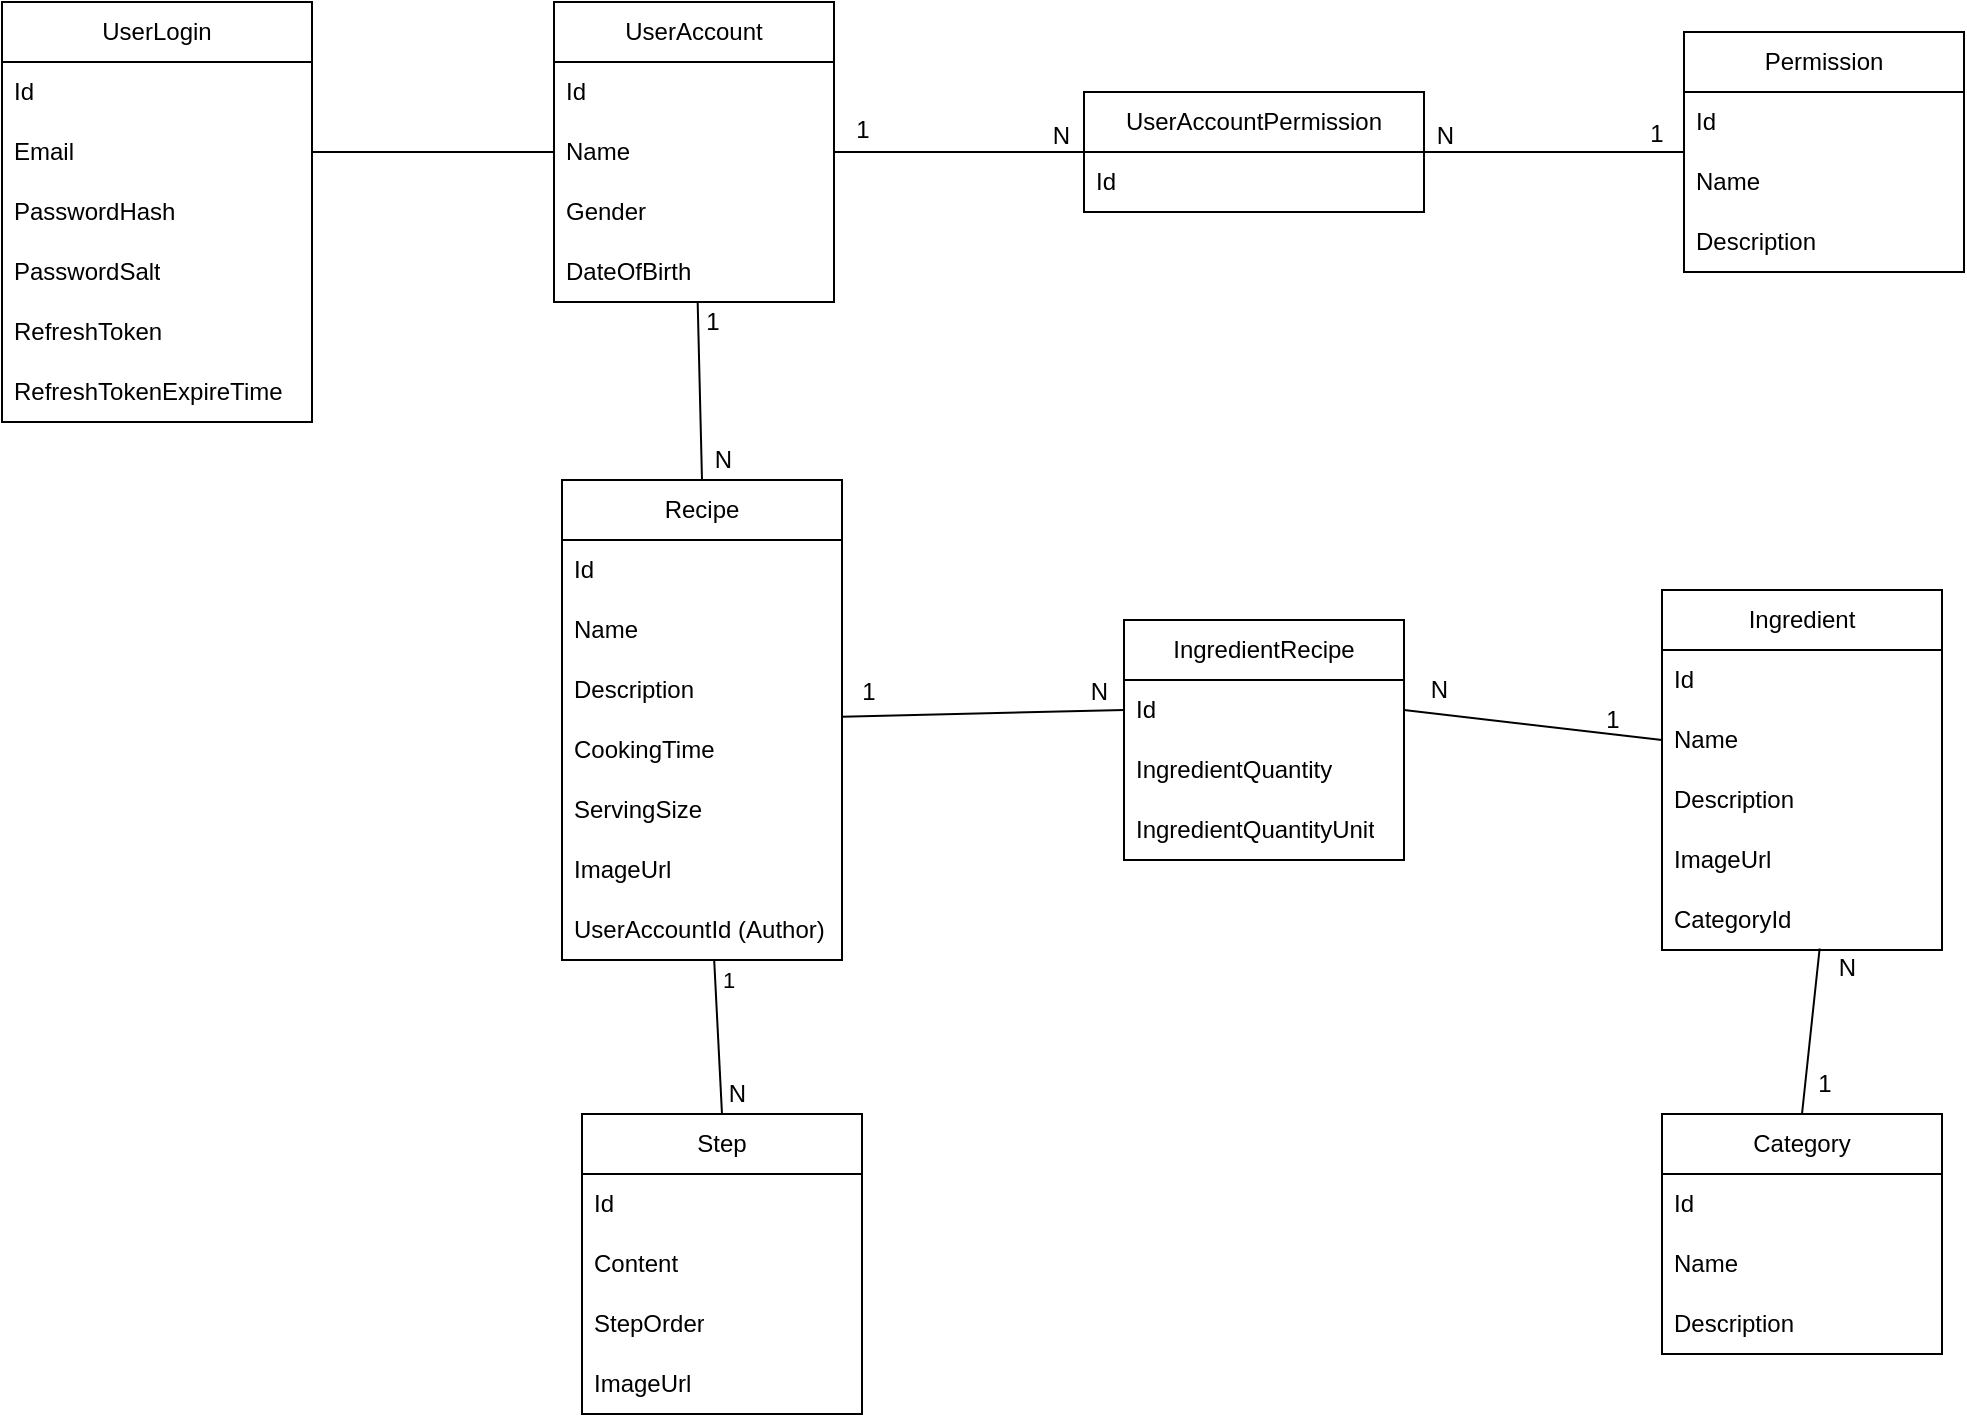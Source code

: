 <mxfile version="24.7.4">
  <diagram name="Page-1" id="Q4H8x3UVQv742gqpCuKe">
    <mxGraphModel dx="2085" dy="1755" grid="1" gridSize="10" guides="1" tooltips="1" connect="1" arrows="1" fold="1" page="1" pageScale="1" pageWidth="850" pageHeight="1100" math="0" shadow="0">
      <root>
        <mxCell id="0" />
        <mxCell id="1" parent="0" />
        <mxCell id="Yaqtqmwa5ixIcnzpUoV--2" value="Ingredient" style="swimlane;fontStyle=0;childLayout=stackLayout;horizontal=1;startSize=30;horizontalStack=0;resizeParent=1;resizeParentMax=0;resizeLast=0;collapsible=1;marginBottom=0;whiteSpace=wrap;html=1;" parent="1" vertex="1">
          <mxGeometry x="560" y="134" width="140" height="180" as="geometry" />
        </mxCell>
        <mxCell id="Yaqtqmwa5ixIcnzpUoV--3" value="Id" style="text;strokeColor=none;fillColor=none;align=left;verticalAlign=middle;spacingLeft=4;spacingRight=4;overflow=hidden;points=[[0,0.5],[1,0.5]];portConstraint=eastwest;rotatable=0;whiteSpace=wrap;html=1;" parent="Yaqtqmwa5ixIcnzpUoV--2" vertex="1">
          <mxGeometry y="30" width="140" height="30" as="geometry" />
        </mxCell>
        <mxCell id="Yaqtqmwa5ixIcnzpUoV--4" value="Name" style="text;strokeColor=none;fillColor=none;align=left;verticalAlign=middle;spacingLeft=4;spacingRight=4;overflow=hidden;points=[[0,0.5],[1,0.5]];portConstraint=eastwest;rotatable=0;whiteSpace=wrap;html=1;" parent="Yaqtqmwa5ixIcnzpUoV--2" vertex="1">
          <mxGeometry y="60" width="140" height="30" as="geometry" />
        </mxCell>
        <mxCell id="Yaqtqmwa5ixIcnzpUoV--5" value="Description" style="text;strokeColor=none;fillColor=none;align=left;verticalAlign=middle;spacingLeft=4;spacingRight=4;overflow=hidden;points=[[0,0.5],[1,0.5]];portConstraint=eastwest;rotatable=0;whiteSpace=wrap;html=1;" parent="Yaqtqmwa5ixIcnzpUoV--2" vertex="1">
          <mxGeometry y="90" width="140" height="30" as="geometry" />
        </mxCell>
        <mxCell id="Yaqtqmwa5ixIcnzpUoV--6" value="ImageUrl" style="text;strokeColor=none;fillColor=none;align=left;verticalAlign=middle;spacingLeft=4;spacingRight=4;overflow=hidden;points=[[0,0.5],[1,0.5]];portConstraint=eastwest;rotatable=0;whiteSpace=wrap;html=1;" parent="Yaqtqmwa5ixIcnzpUoV--2" vertex="1">
          <mxGeometry y="120" width="140" height="30" as="geometry" />
        </mxCell>
        <mxCell id="qhwGtVTXp7jjjUZzAFPc-24" value="CategoryId" style="text;strokeColor=none;fillColor=none;align=left;verticalAlign=middle;spacingLeft=4;spacingRight=4;overflow=hidden;points=[[0,0.5],[1,0.5]];portConstraint=eastwest;rotatable=0;whiteSpace=wrap;html=1;" vertex="1" parent="Yaqtqmwa5ixIcnzpUoV--2">
          <mxGeometry y="150" width="140" height="30" as="geometry" />
        </mxCell>
        <mxCell id="Yaqtqmwa5ixIcnzpUoV--8" value="Recipe" style="swimlane;fontStyle=0;childLayout=stackLayout;horizontal=1;startSize=30;horizontalStack=0;resizeParent=1;resizeParentMax=0;resizeLast=0;collapsible=1;marginBottom=0;whiteSpace=wrap;html=1;" parent="1" vertex="1">
          <mxGeometry x="10" y="79" width="140" height="240" as="geometry" />
        </mxCell>
        <mxCell id="Yaqtqmwa5ixIcnzpUoV--9" value="Id" style="text;strokeColor=none;fillColor=none;align=left;verticalAlign=middle;spacingLeft=4;spacingRight=4;overflow=hidden;points=[[0,0.5],[1,0.5]];portConstraint=eastwest;rotatable=0;whiteSpace=wrap;html=1;" parent="Yaqtqmwa5ixIcnzpUoV--8" vertex="1">
          <mxGeometry y="30" width="140" height="30" as="geometry" />
        </mxCell>
        <mxCell id="zqVdqwS3-9bIMo2_GxM2-8" value="Name" style="text;strokeColor=none;fillColor=none;align=left;verticalAlign=middle;spacingLeft=4;spacingRight=4;overflow=hidden;points=[[0,0.5],[1,0.5]];portConstraint=eastwest;rotatable=0;whiteSpace=wrap;html=1;" parent="Yaqtqmwa5ixIcnzpUoV--8" vertex="1">
          <mxGeometry y="60" width="140" height="30" as="geometry" />
        </mxCell>
        <mxCell id="Yaqtqmwa5ixIcnzpUoV--11" value="Description" style="text;strokeColor=none;fillColor=none;align=left;verticalAlign=middle;spacingLeft=4;spacingRight=4;overflow=hidden;points=[[0,0.5],[1,0.5]];portConstraint=eastwest;rotatable=0;whiteSpace=wrap;html=1;" parent="Yaqtqmwa5ixIcnzpUoV--8" vertex="1">
          <mxGeometry y="90" width="140" height="30" as="geometry" />
        </mxCell>
        <mxCell id="Yaqtqmwa5ixIcnzpUoV--73" value="CookingTime" style="text;strokeColor=none;fillColor=none;align=left;verticalAlign=middle;spacingLeft=4;spacingRight=4;overflow=hidden;points=[[0,0.5],[1,0.5]];portConstraint=eastwest;rotatable=0;whiteSpace=wrap;html=1;" parent="Yaqtqmwa5ixIcnzpUoV--8" vertex="1">
          <mxGeometry y="120" width="140" height="30" as="geometry" />
        </mxCell>
        <mxCell id="Yaqtqmwa5ixIcnzpUoV--74" value="ServingSize" style="text;strokeColor=none;fillColor=none;align=left;verticalAlign=middle;spacingLeft=4;spacingRight=4;overflow=hidden;points=[[0,0.5],[1,0.5]];portConstraint=eastwest;rotatable=0;whiteSpace=wrap;html=1;" parent="Yaqtqmwa5ixIcnzpUoV--8" vertex="1">
          <mxGeometry y="150" width="140" height="30" as="geometry" />
        </mxCell>
        <mxCell id="Yaqtqmwa5ixIcnzpUoV--82" value="ImageUrl" style="text;strokeColor=none;fillColor=none;align=left;verticalAlign=middle;spacingLeft=4;spacingRight=4;overflow=hidden;points=[[0,0.5],[1,0.5]];portConstraint=eastwest;rotatable=0;whiteSpace=wrap;html=1;" parent="Yaqtqmwa5ixIcnzpUoV--8" vertex="1">
          <mxGeometry y="180" width="140" height="30" as="geometry" />
        </mxCell>
        <mxCell id="qhwGtVTXp7jjjUZzAFPc-23" value="UserAccountId (Author)" style="text;strokeColor=none;fillColor=none;align=left;verticalAlign=middle;spacingLeft=4;spacingRight=4;overflow=hidden;points=[[0,0.5],[1,0.5]];portConstraint=eastwest;rotatable=0;whiteSpace=wrap;html=1;" vertex="1" parent="Yaqtqmwa5ixIcnzpUoV--8">
          <mxGeometry y="210" width="140" height="30" as="geometry" />
        </mxCell>
        <mxCell id="Yaqtqmwa5ixIcnzpUoV--13" value="Step" style="swimlane;fontStyle=0;childLayout=stackLayout;horizontal=1;startSize=30;horizontalStack=0;resizeParent=1;resizeParentMax=0;resizeLast=0;collapsible=1;marginBottom=0;whiteSpace=wrap;html=1;" parent="1" vertex="1">
          <mxGeometry x="20" y="396" width="140" height="150" as="geometry" />
        </mxCell>
        <mxCell id="Yaqtqmwa5ixIcnzpUoV--14" value="Id" style="text;strokeColor=none;fillColor=none;align=left;verticalAlign=middle;spacingLeft=4;spacingRight=4;overflow=hidden;points=[[0,0.5],[1,0.5]];portConstraint=eastwest;rotatable=0;whiteSpace=wrap;html=1;" parent="Yaqtqmwa5ixIcnzpUoV--13" vertex="1">
          <mxGeometry y="30" width="140" height="30" as="geometry" />
        </mxCell>
        <mxCell id="Yaqtqmwa5ixIcnzpUoV--15" value="Content" style="text;strokeColor=none;fillColor=none;align=left;verticalAlign=middle;spacingLeft=4;spacingRight=4;overflow=hidden;points=[[0,0.5],[1,0.5]];portConstraint=eastwest;rotatable=0;whiteSpace=wrap;html=1;" parent="Yaqtqmwa5ixIcnzpUoV--13" vertex="1">
          <mxGeometry y="60" width="140" height="30" as="geometry" />
        </mxCell>
        <mxCell id="Yaqtqmwa5ixIcnzpUoV--75" value="StepOrder" style="text;strokeColor=none;fillColor=none;align=left;verticalAlign=middle;spacingLeft=4;spacingRight=4;overflow=hidden;points=[[0,0.5],[1,0.5]];portConstraint=eastwest;rotatable=0;whiteSpace=wrap;html=1;" parent="Yaqtqmwa5ixIcnzpUoV--13" vertex="1">
          <mxGeometry y="90" width="140" height="30" as="geometry" />
        </mxCell>
        <mxCell id="Yaqtqmwa5ixIcnzpUoV--81" value="ImageUrl" style="text;strokeColor=none;fillColor=none;align=left;verticalAlign=middle;spacingLeft=4;spacingRight=4;overflow=hidden;points=[[0,0.5],[1,0.5]];portConstraint=eastwest;rotatable=0;whiteSpace=wrap;html=1;" parent="Yaqtqmwa5ixIcnzpUoV--13" vertex="1">
          <mxGeometry y="120" width="140" height="30" as="geometry" />
        </mxCell>
        <mxCell id="Yaqtqmwa5ixIcnzpUoV--18" value="IngredientRecipe" style="swimlane;fontStyle=0;childLayout=stackLayout;horizontal=1;startSize=30;horizontalStack=0;resizeParent=1;resizeParentMax=0;resizeLast=0;collapsible=1;marginBottom=0;whiteSpace=wrap;html=1;" parent="1" vertex="1">
          <mxGeometry x="291" y="149" width="140" height="120" as="geometry" />
        </mxCell>
        <mxCell id="Yaqtqmwa5ixIcnzpUoV--19" value="Id" style="text;strokeColor=none;fillColor=none;align=left;verticalAlign=middle;spacingLeft=4;spacingRight=4;overflow=hidden;points=[[0,0.5],[1,0.5]];portConstraint=eastwest;rotatable=0;whiteSpace=wrap;html=1;" parent="Yaqtqmwa5ixIcnzpUoV--18" vertex="1">
          <mxGeometry y="30" width="140" height="30" as="geometry" />
        </mxCell>
        <mxCell id="Yaqtqmwa5ixIcnzpUoV--76" value="IngredientQuantity" style="text;strokeColor=none;fillColor=none;align=left;verticalAlign=middle;spacingLeft=4;spacingRight=4;overflow=hidden;points=[[0,0.5],[1,0.5]];portConstraint=eastwest;rotatable=0;whiteSpace=wrap;html=1;" parent="Yaqtqmwa5ixIcnzpUoV--18" vertex="1">
          <mxGeometry y="60" width="140" height="30" as="geometry" />
        </mxCell>
        <mxCell id="Yaqtqmwa5ixIcnzpUoV--77" value="IngredientQuantityUnit" style="text;strokeColor=none;fillColor=none;align=left;verticalAlign=middle;spacingLeft=4;spacingRight=4;overflow=hidden;points=[[0,0.5],[1,0.5]];portConstraint=eastwest;rotatable=0;whiteSpace=wrap;html=1;" parent="Yaqtqmwa5ixIcnzpUoV--18" vertex="1">
          <mxGeometry y="90" width="140" height="30" as="geometry" />
        </mxCell>
        <mxCell id="Yaqtqmwa5ixIcnzpUoV--23" value="" style="endArrow=none;html=1;rounded=0;exitX=0;exitY=0.5;exitDx=0;exitDy=0;entryX=1;entryY=0.5;entryDx=0;entryDy=0;" parent="1" source="Yaqtqmwa5ixIcnzpUoV--4" target="Yaqtqmwa5ixIcnzpUoV--19" edge="1">
          <mxGeometry relative="1" as="geometry">
            <mxPoint x="-270" y="319" as="sourcePoint" />
            <mxPoint x="-110" y="319" as="targetPoint" />
          </mxGeometry>
        </mxCell>
        <mxCell id="Yaqtqmwa5ixIcnzpUoV--24" value="N" style="resizable=0;html=1;whiteSpace=wrap;align=right;verticalAlign=bottom;" parent="Yaqtqmwa5ixIcnzpUoV--23" connectable="0" vertex="1">
          <mxGeometry x="1" relative="1" as="geometry">
            <mxPoint x="24" y="-1" as="offset" />
          </mxGeometry>
        </mxCell>
        <mxCell id="Yaqtqmwa5ixIcnzpUoV--25" value="1" style="text;html=1;align=center;verticalAlign=middle;resizable=0;points=[];autosize=1;strokeColor=none;fillColor=none;" parent="1" vertex="1">
          <mxGeometry x="520" y="184" width="30" height="30" as="geometry" />
        </mxCell>
        <mxCell id="Yaqtqmwa5ixIcnzpUoV--26" value="" style="endArrow=none;html=1;rounded=0;entryX=0;entryY=0.5;entryDx=0;entryDy=0;" parent="1" source="Yaqtqmwa5ixIcnzpUoV--8" target="Yaqtqmwa5ixIcnzpUoV--19" edge="1">
          <mxGeometry relative="1" as="geometry">
            <mxPoint x="10" y="232" as="sourcePoint" />
            <mxPoint x="-110" y="232" as="targetPoint" />
          </mxGeometry>
        </mxCell>
        <mxCell id="Yaqtqmwa5ixIcnzpUoV--27" value="N" style="resizable=0;html=1;whiteSpace=wrap;align=right;verticalAlign=bottom;" parent="Yaqtqmwa5ixIcnzpUoV--26" connectable="0" vertex="1">
          <mxGeometry x="1" relative="1" as="geometry">
            <mxPoint x="-6" y="-1" as="offset" />
          </mxGeometry>
        </mxCell>
        <mxCell id="Yaqtqmwa5ixIcnzpUoV--32" value="1" style="edgeLabel;html=1;align=center;verticalAlign=middle;resizable=0;points=[];fontSize=12;" parent="Yaqtqmwa5ixIcnzpUoV--26" vertex="1" connectable="0">
          <mxGeometry x="-0.824" y="1" relative="1" as="geometry">
            <mxPoint y="-11" as="offset" />
          </mxGeometry>
        </mxCell>
        <mxCell id="Yaqtqmwa5ixIcnzpUoV--29" value="" style="endArrow=none;html=1;rounded=0;entryX=0.5;entryY=0;entryDx=0;entryDy=0;" parent="1" source="Yaqtqmwa5ixIcnzpUoV--8" target="Yaqtqmwa5ixIcnzpUoV--13" edge="1">
          <mxGeometry relative="1" as="geometry">
            <mxPoint x="30" y="205" as="sourcePoint" />
            <mxPoint x="-130" y="205" as="targetPoint" />
          </mxGeometry>
        </mxCell>
        <mxCell id="Yaqtqmwa5ixIcnzpUoV--30" value="N" style="resizable=0;html=1;whiteSpace=wrap;align=right;verticalAlign=bottom;" parent="Yaqtqmwa5ixIcnzpUoV--29" connectable="0" vertex="1">
          <mxGeometry x="1" relative="1" as="geometry">
            <mxPoint x="14" y="-1" as="offset" />
          </mxGeometry>
        </mxCell>
        <mxCell id="Yaqtqmwa5ixIcnzpUoV--31" value="1" style="edgeLabel;html=1;align=center;verticalAlign=middle;resizable=0;points=[];" parent="Yaqtqmwa5ixIcnzpUoV--29" vertex="1" connectable="0">
          <mxGeometry x="-0.813" y="4" relative="1" as="geometry">
            <mxPoint x="2" y="3" as="offset" />
          </mxGeometry>
        </mxCell>
        <mxCell id="Yaqtqmwa5ixIcnzpUoV--33" value="UserAccount" style="swimlane;fontStyle=0;childLayout=stackLayout;horizontal=1;startSize=30;horizontalStack=0;resizeParent=1;resizeParentMax=0;resizeLast=0;collapsible=1;marginBottom=0;whiteSpace=wrap;html=1;" parent="1" vertex="1">
          <mxGeometry x="6" y="-160" width="140" height="150" as="geometry" />
        </mxCell>
        <mxCell id="Yaqtqmwa5ixIcnzpUoV--34" value="Id" style="text;strokeColor=none;fillColor=none;align=left;verticalAlign=middle;spacingLeft=4;spacingRight=4;overflow=hidden;points=[[0,0.5],[1,0.5]];portConstraint=eastwest;rotatable=0;whiteSpace=wrap;html=1;" parent="Yaqtqmwa5ixIcnzpUoV--33" vertex="1">
          <mxGeometry y="30" width="140" height="30" as="geometry" />
        </mxCell>
        <mxCell id="Yaqtqmwa5ixIcnzpUoV--35" value="Name" style="text;strokeColor=none;fillColor=none;align=left;verticalAlign=middle;spacingLeft=4;spacingRight=4;overflow=hidden;points=[[0,0.5],[1,0.5]];portConstraint=eastwest;rotatable=0;whiteSpace=wrap;html=1;" parent="Yaqtqmwa5ixIcnzpUoV--33" vertex="1">
          <mxGeometry y="60" width="140" height="30" as="geometry" />
        </mxCell>
        <mxCell id="Yaqtqmwa5ixIcnzpUoV--36" value="Gender" style="text;strokeColor=none;fillColor=none;align=left;verticalAlign=middle;spacingLeft=4;spacingRight=4;overflow=hidden;points=[[0,0.5],[1,0.5]];portConstraint=eastwest;rotatable=0;whiteSpace=wrap;html=1;" parent="Yaqtqmwa5ixIcnzpUoV--33" vertex="1">
          <mxGeometry y="90" width="140" height="30" as="geometry" />
        </mxCell>
        <mxCell id="Yaqtqmwa5ixIcnzpUoV--37" value="DateOfBirth" style="text;strokeColor=none;fillColor=none;align=left;verticalAlign=middle;spacingLeft=4;spacingRight=4;overflow=hidden;points=[[0,0.5],[1,0.5]];portConstraint=eastwest;rotatable=0;whiteSpace=wrap;html=1;" parent="Yaqtqmwa5ixIcnzpUoV--33" vertex="1">
          <mxGeometry y="120" width="140" height="30" as="geometry" />
        </mxCell>
        <mxCell id="Yaqtqmwa5ixIcnzpUoV--39" value="UserLogin" style="swimlane;fontStyle=0;childLayout=stackLayout;horizontal=1;startSize=30;horizontalStack=0;resizeParent=1;resizeParentMax=0;resizeLast=0;collapsible=1;marginBottom=0;whiteSpace=wrap;html=1;" parent="1" vertex="1">
          <mxGeometry x="-270" y="-160" width="155" height="210" as="geometry" />
        </mxCell>
        <mxCell id="Yaqtqmwa5ixIcnzpUoV--40" value="Id" style="text;strokeColor=none;fillColor=none;align=left;verticalAlign=middle;spacingLeft=4;spacingRight=4;overflow=hidden;points=[[0,0.5],[1,0.5]];portConstraint=eastwest;rotatable=0;whiteSpace=wrap;html=1;" parent="Yaqtqmwa5ixIcnzpUoV--39" vertex="1">
          <mxGeometry y="30" width="155" height="30" as="geometry" />
        </mxCell>
        <mxCell id="Yaqtqmwa5ixIcnzpUoV--41" value="Email" style="text;strokeColor=none;fillColor=none;align=left;verticalAlign=middle;spacingLeft=4;spacingRight=4;overflow=hidden;points=[[0,0.5],[1,0.5]];portConstraint=eastwest;rotatable=0;whiteSpace=wrap;html=1;" parent="Yaqtqmwa5ixIcnzpUoV--39" vertex="1">
          <mxGeometry y="60" width="155" height="30" as="geometry" />
        </mxCell>
        <mxCell id="Yaqtqmwa5ixIcnzpUoV--42" value="PasswordHash" style="text;strokeColor=none;fillColor=none;align=left;verticalAlign=middle;spacingLeft=4;spacingRight=4;overflow=hidden;points=[[0,0.5],[1,0.5]];portConstraint=eastwest;rotatable=0;whiteSpace=wrap;html=1;" parent="Yaqtqmwa5ixIcnzpUoV--39" vertex="1">
          <mxGeometry y="90" width="155" height="30" as="geometry" />
        </mxCell>
        <mxCell id="Yaqtqmwa5ixIcnzpUoV--43" value="PasswordSalt" style="text;strokeColor=none;fillColor=none;align=left;verticalAlign=middle;spacingLeft=4;spacingRight=4;overflow=hidden;points=[[0,0.5],[1,0.5]];portConstraint=eastwest;rotatable=0;whiteSpace=wrap;html=1;" parent="Yaqtqmwa5ixIcnzpUoV--39" vertex="1">
          <mxGeometry y="120" width="155" height="30" as="geometry" />
        </mxCell>
        <mxCell id="Yaqtqmwa5ixIcnzpUoV--49" value="RefreshToken" style="text;strokeColor=none;fillColor=none;align=left;verticalAlign=middle;spacingLeft=4;spacingRight=4;overflow=hidden;points=[[0,0.5],[1,0.5]];portConstraint=eastwest;rotatable=0;whiteSpace=wrap;html=1;" parent="Yaqtqmwa5ixIcnzpUoV--39" vertex="1">
          <mxGeometry y="150" width="155" height="30" as="geometry" />
        </mxCell>
        <mxCell id="Yaqtqmwa5ixIcnzpUoV--50" value="RefreshTokenExpireTime" style="text;strokeColor=none;fillColor=none;align=left;verticalAlign=middle;spacingLeft=4;spacingRight=4;overflow=hidden;points=[[0,0.5],[1,0.5]];portConstraint=eastwest;rotatable=0;whiteSpace=wrap;html=1;" parent="Yaqtqmwa5ixIcnzpUoV--39" vertex="1">
          <mxGeometry y="180" width="155" height="30" as="geometry" />
        </mxCell>
        <mxCell id="Yaqtqmwa5ixIcnzpUoV--51" value="Permission" style="swimlane;fontStyle=0;childLayout=stackLayout;horizontal=1;startSize=30;horizontalStack=0;resizeParent=1;resizeParentMax=0;resizeLast=0;collapsible=1;marginBottom=0;whiteSpace=wrap;html=1;" parent="1" vertex="1">
          <mxGeometry x="571" y="-145" width="140" height="120" as="geometry" />
        </mxCell>
        <mxCell id="Yaqtqmwa5ixIcnzpUoV--52" value="Id" style="text;strokeColor=none;fillColor=none;align=left;verticalAlign=middle;spacingLeft=4;spacingRight=4;overflow=hidden;points=[[0,0.5],[1,0.5]];portConstraint=eastwest;rotatable=0;whiteSpace=wrap;html=1;" parent="Yaqtqmwa5ixIcnzpUoV--51" vertex="1">
          <mxGeometry y="30" width="140" height="30" as="geometry" />
        </mxCell>
        <mxCell id="Yaqtqmwa5ixIcnzpUoV--53" value="Name" style="text;strokeColor=none;fillColor=none;align=left;verticalAlign=middle;spacingLeft=4;spacingRight=4;overflow=hidden;points=[[0,0.5],[1,0.5]];portConstraint=eastwest;rotatable=0;whiteSpace=wrap;html=1;" parent="Yaqtqmwa5ixIcnzpUoV--51" vertex="1">
          <mxGeometry y="60" width="140" height="30" as="geometry" />
        </mxCell>
        <mxCell id="Yaqtqmwa5ixIcnzpUoV--54" value="Description" style="text;strokeColor=none;fillColor=none;align=left;verticalAlign=middle;spacingLeft=4;spacingRight=4;overflow=hidden;points=[[0,0.5],[1,0.5]];portConstraint=eastwest;rotatable=0;whiteSpace=wrap;html=1;" parent="Yaqtqmwa5ixIcnzpUoV--51" vertex="1">
          <mxGeometry y="90" width="140" height="30" as="geometry" />
        </mxCell>
        <mxCell id="Yaqtqmwa5ixIcnzpUoV--56" value="UserAccountPermission" style="swimlane;fontStyle=0;childLayout=stackLayout;horizontal=1;startSize=30;horizontalStack=0;resizeParent=1;resizeParentMax=0;resizeLast=0;collapsible=1;marginBottom=0;whiteSpace=wrap;html=1;" parent="1" vertex="1">
          <mxGeometry x="271" y="-115" width="170" height="60" as="geometry">
            <mxRectangle x="380" y="-125" width="170" height="30" as="alternateBounds" />
          </mxGeometry>
        </mxCell>
        <mxCell id="Yaqtqmwa5ixIcnzpUoV--57" value="Id" style="text;strokeColor=none;fillColor=none;align=left;verticalAlign=middle;spacingLeft=4;spacingRight=4;overflow=hidden;points=[[0,0.5],[1,0.5]];portConstraint=eastwest;rotatable=0;whiteSpace=wrap;html=1;" parent="Yaqtqmwa5ixIcnzpUoV--56" vertex="1">
          <mxGeometry y="30" width="170" height="30" as="geometry" />
        </mxCell>
        <mxCell id="Yaqtqmwa5ixIcnzpUoV--60" value="" style="endArrow=none;html=1;rounded=0;" parent="1" source="Yaqtqmwa5ixIcnzpUoV--33" target="Yaqtqmwa5ixIcnzpUoV--56" edge="1">
          <mxGeometry relative="1" as="geometry">
            <mxPoint x="156" y="-10" as="sourcePoint" />
            <mxPoint x="281" y="-10" as="targetPoint" />
          </mxGeometry>
        </mxCell>
        <mxCell id="Yaqtqmwa5ixIcnzpUoV--61" value="N" style="resizable=0;html=1;whiteSpace=wrap;align=right;verticalAlign=bottom;" parent="Yaqtqmwa5ixIcnzpUoV--60" connectable="0" vertex="1">
          <mxGeometry x="1" relative="1" as="geometry">
            <mxPoint x="-6" as="offset" />
          </mxGeometry>
        </mxCell>
        <mxCell id="Yaqtqmwa5ixIcnzpUoV--62" value="1" style="edgeLabel;html=1;align=center;verticalAlign=middle;resizable=0;points=[];fontSize=12;" parent="Yaqtqmwa5ixIcnzpUoV--60" vertex="1" connectable="0">
          <mxGeometry x="-0.776" y="1" relative="1" as="geometry">
            <mxPoint y="-10" as="offset" />
          </mxGeometry>
        </mxCell>
        <mxCell id="Yaqtqmwa5ixIcnzpUoV--63" value="" style="endArrow=none;html=1;rounded=0;entryX=1;entryY=0.5;entryDx=0;entryDy=0;" parent="1" source="Yaqtqmwa5ixIcnzpUoV--51" target="Yaqtqmwa5ixIcnzpUoV--56" edge="1">
          <mxGeometry relative="1" as="geometry">
            <mxPoint x="156" y="-76" as="sourcePoint" />
            <mxPoint x="281" y="-78" as="targetPoint" />
          </mxGeometry>
        </mxCell>
        <mxCell id="Yaqtqmwa5ixIcnzpUoV--64" value="N" style="resizable=0;html=1;whiteSpace=wrap;align=right;verticalAlign=bottom;" parent="Yaqtqmwa5ixIcnzpUoV--63" connectable="0" vertex="1">
          <mxGeometry x="1" relative="1" as="geometry">
            <mxPoint x="16" as="offset" />
          </mxGeometry>
        </mxCell>
        <mxCell id="Yaqtqmwa5ixIcnzpUoV--65" value="1" style="edgeLabel;html=1;align=center;verticalAlign=middle;resizable=0;points=[];fontSize=12;" parent="Yaqtqmwa5ixIcnzpUoV--63" vertex="1" connectable="0">
          <mxGeometry x="-0.776" y="1" relative="1" as="geometry">
            <mxPoint y="-10" as="offset" />
          </mxGeometry>
        </mxCell>
        <mxCell id="Yaqtqmwa5ixIcnzpUoV--67" value="" style="endArrow=none;html=1;rounded=0;exitX=1;exitY=0.5;exitDx=0;exitDy=0;entryX=0;entryY=0.5;entryDx=0;entryDy=0;" parent="1" source="Yaqtqmwa5ixIcnzpUoV--41" target="Yaqtqmwa5ixIcnzpUoV--35" edge="1">
          <mxGeometry relative="1" as="geometry">
            <mxPoint x="231" y="160" as="sourcePoint" />
            <mxPoint x="391" y="160" as="targetPoint" />
          </mxGeometry>
        </mxCell>
        <mxCell id="zqVdqwS3-9bIMo2_GxM2-12" value="" style="endArrow=none;html=1;rounded=0;entryX=0.5;entryY=0;entryDx=0;entryDy=0;exitX=0.513;exitY=0.982;exitDx=0;exitDy=0;exitPerimeter=0;" parent="1" source="Yaqtqmwa5ixIcnzpUoV--37" target="Yaqtqmwa5ixIcnzpUoV--8" edge="1">
          <mxGeometry relative="1" as="geometry">
            <mxPoint x="310" y="220" as="sourcePoint" />
            <mxPoint x="78" y="195" as="targetPoint" />
          </mxGeometry>
        </mxCell>
        <mxCell id="zqVdqwS3-9bIMo2_GxM2-13" value="N" style="resizable=0;html=1;whiteSpace=wrap;align=right;verticalAlign=bottom;" parent="zqVdqwS3-9bIMo2_GxM2-12" connectable="0" vertex="1">
          <mxGeometry x="1" relative="1" as="geometry">
            <mxPoint x="17" y="-1" as="offset" />
          </mxGeometry>
        </mxCell>
        <mxCell id="zqVdqwS3-9bIMo2_GxM2-14" value="1" style="edgeLabel;html=1;align=center;verticalAlign=middle;resizable=0;points=[];fontSize=12;" parent="zqVdqwS3-9bIMo2_GxM2-12" vertex="1" connectable="0">
          <mxGeometry x="-0.824" y="1" relative="1" as="geometry">
            <mxPoint x="6" y="2" as="offset" />
          </mxGeometry>
        </mxCell>
        <mxCell id="qhwGtVTXp7jjjUZzAFPc-7" value="Category" style="swimlane;fontStyle=0;childLayout=stackLayout;horizontal=1;startSize=30;horizontalStack=0;resizeParent=1;resizeParentMax=0;resizeLast=0;collapsible=1;marginBottom=0;whiteSpace=wrap;html=1;" vertex="1" parent="1">
          <mxGeometry x="560" y="396" width="140" height="120" as="geometry" />
        </mxCell>
        <mxCell id="qhwGtVTXp7jjjUZzAFPc-8" value="Id" style="text;strokeColor=none;fillColor=none;align=left;verticalAlign=middle;spacingLeft=4;spacingRight=4;overflow=hidden;points=[[0,0.5],[1,0.5]];portConstraint=eastwest;rotatable=0;whiteSpace=wrap;html=1;" vertex="1" parent="qhwGtVTXp7jjjUZzAFPc-7">
          <mxGeometry y="30" width="140" height="30" as="geometry" />
        </mxCell>
        <mxCell id="qhwGtVTXp7jjjUZzAFPc-9" value="Name" style="text;strokeColor=none;fillColor=none;align=left;verticalAlign=middle;spacingLeft=4;spacingRight=4;overflow=hidden;points=[[0,0.5],[1,0.5]];portConstraint=eastwest;rotatable=0;whiteSpace=wrap;html=1;" vertex="1" parent="qhwGtVTXp7jjjUZzAFPc-7">
          <mxGeometry y="60" width="140" height="30" as="geometry" />
        </mxCell>
        <mxCell id="qhwGtVTXp7jjjUZzAFPc-10" value="Description" style="text;strokeColor=none;fillColor=none;align=left;verticalAlign=middle;spacingLeft=4;spacingRight=4;overflow=hidden;points=[[0,0.5],[1,0.5]];portConstraint=eastwest;rotatable=0;whiteSpace=wrap;html=1;" vertex="1" parent="qhwGtVTXp7jjjUZzAFPc-7">
          <mxGeometry y="90" width="140" height="30" as="geometry" />
        </mxCell>
        <mxCell id="qhwGtVTXp7jjjUZzAFPc-25" value="" style="endArrow=none;html=1;rounded=0;exitX=0.5;exitY=0;exitDx=0;exitDy=0;entryX=0.563;entryY=0.975;entryDx=0;entryDy=0;entryPerimeter=0;" edge="1" parent="1" source="qhwGtVTXp7jjjUZzAFPc-7" target="qhwGtVTXp7jjjUZzAFPc-24">
          <mxGeometry relative="1" as="geometry">
            <mxPoint x="570" y="219" as="sourcePoint" />
            <mxPoint x="441" y="204" as="targetPoint" />
          </mxGeometry>
        </mxCell>
        <mxCell id="qhwGtVTXp7jjjUZzAFPc-26" value="N" style="resizable=0;html=1;whiteSpace=wrap;align=right;verticalAlign=bottom;" connectable="0" vertex="1" parent="qhwGtVTXp7jjjUZzAFPc-25">
          <mxGeometry x="1" relative="1" as="geometry">
            <mxPoint x="20" y="18" as="offset" />
          </mxGeometry>
        </mxCell>
        <mxCell id="qhwGtVTXp7jjjUZzAFPc-27" value="1" style="text;html=1;align=center;verticalAlign=middle;resizable=0;points=[];autosize=1;strokeColor=none;fillColor=none;" vertex="1" parent="1">
          <mxGeometry x="626" y="366" width="30" height="30" as="geometry" />
        </mxCell>
      </root>
    </mxGraphModel>
  </diagram>
</mxfile>
